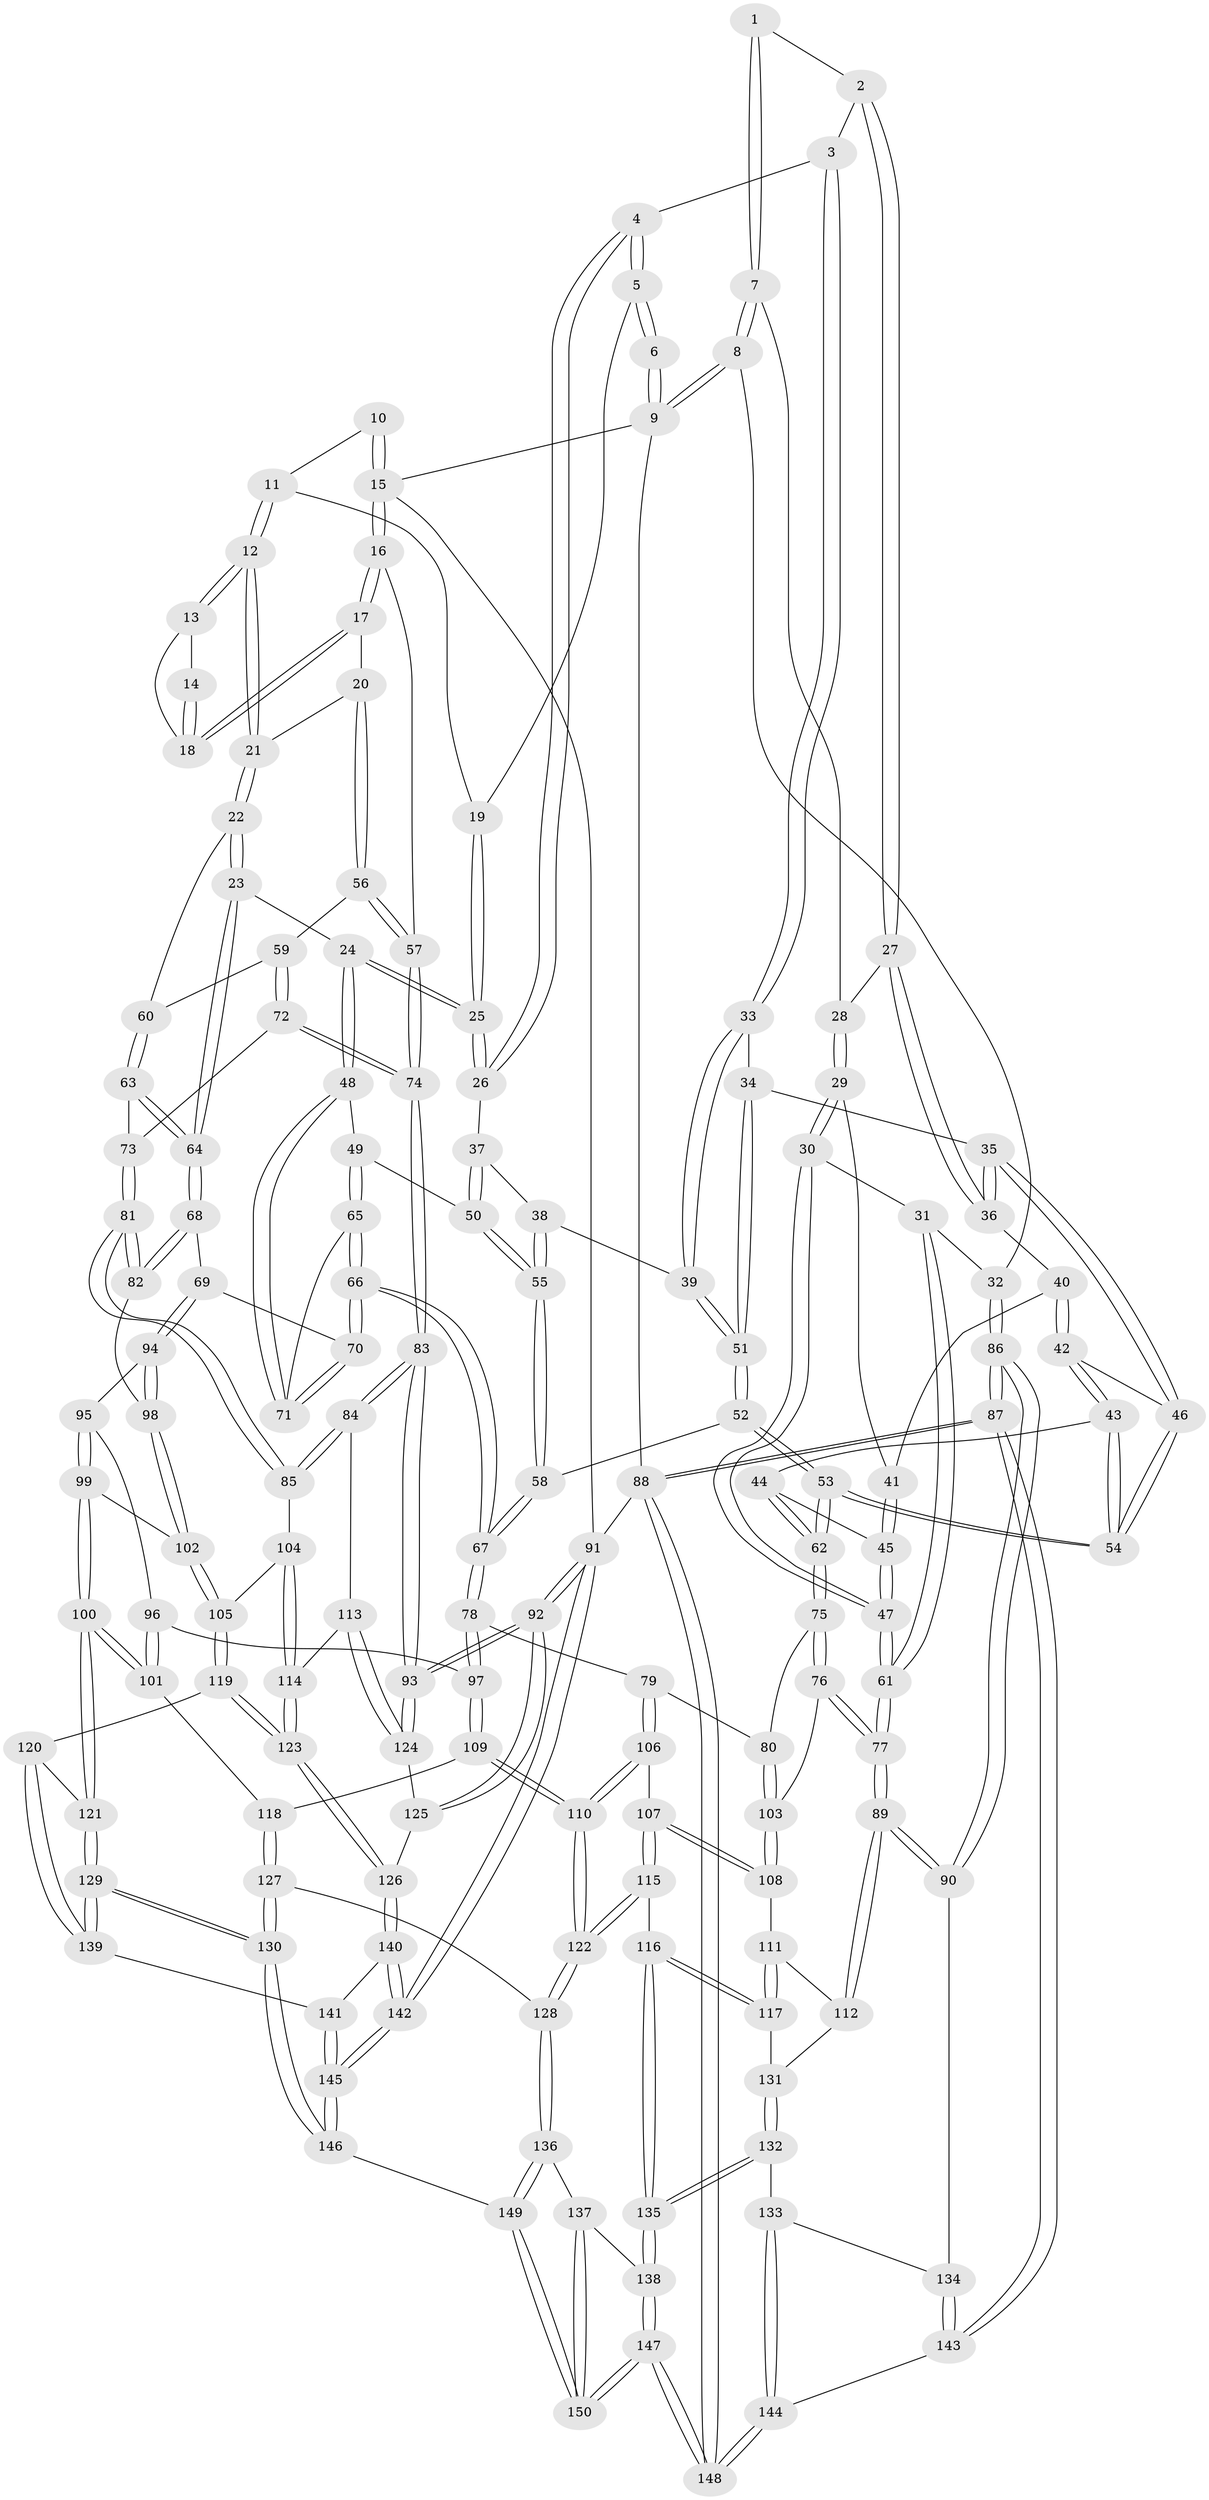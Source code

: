 // Generated by graph-tools (version 1.1) at 2025/27/03/09/25 03:27:06]
// undirected, 150 vertices, 372 edges
graph export_dot {
graph [start="1"]
  node [color=gray90,style=filled];
  1 [pos="+0.16474050284507763+0"];
  2 [pos="+0.21930075561662254+0.10588070681778985"];
  3 [pos="+0.3328670517034416+0.0632191561016348"];
  4 [pos="+0.39381992007883987+0"];
  5 [pos="+0.45407195653167554+0"];
  6 [pos="+0.14870661374618044+0"];
  7 [pos="+0.12494427539411378+0.1147689193357609"];
  8 [pos="+0+0"];
  9 [pos="+0+0"];
  10 [pos="+0.921449500120798+0"];
  11 [pos="+0.6224380350224105+0"];
  12 [pos="+0.7693344271034587+0.11998491999855015"];
  13 [pos="+0.8066817671510128+0.06461255661364156"];
  14 [pos="+0.894684071366203+0"];
  15 [pos="+1+0"];
  16 [pos="+1+0"];
  17 [pos="+0.904595468556427+0.10381474408398395"];
  18 [pos="+0.9031015356458951+0.0983894461561818"];
  19 [pos="+0.4851117880030101+0"];
  20 [pos="+0.9065817457688092+0.19897115097719154"];
  21 [pos="+0.7528601099454689+0.19027014785586002"];
  22 [pos="+0.7296937815785013+0.2025434496039232"];
  23 [pos="+0.6869216539645193+0.2148520791488022"];
  24 [pos="+0.6630206967153136+0.21178709670799467"];
  25 [pos="+0.6593286549032834+0.20822801575683747"];
  26 [pos="+0.46995340713361644+0.21084534585448422"];
  27 [pos="+0.1766635582157408+0.1296804021736267"];
  28 [pos="+0.1273656202689364+0.11579297265017291"];
  29 [pos="+0.10000605160700816+0.2432365343946932"];
  30 [pos="+0.06883614593722844+0.26673709584256144"];
  31 [pos="+0+0.2340636988325745"];
  32 [pos="+0+0.10047957662106836"];
  33 [pos="+0.33065430428477094+0.11947901826708716"];
  34 [pos="+0.30582493395324856+0.23791740801396646"];
  35 [pos="+0.30351973487832207+0.24003901569036876"];
  36 [pos="+0.18421246482010145+0.1813174306280765"];
  37 [pos="+0.45294406384092484+0.23712980242680673"];
  38 [pos="+0.4289387062966822+0.25292863653187453"];
  39 [pos="+0.42483840298277503+0.2554210527176368"];
  40 [pos="+0.17964406209547287+0.2008865760727005"];
  41 [pos="+0.14965706770230833+0.22413690038126502"];
  42 [pos="+0.20177793596286372+0.2645195571750536"];
  43 [pos="+0.19515899023850714+0.2818190740354883"];
  44 [pos="+0.16012886716691657+0.31133487914789315"];
  45 [pos="+0.14803404525532543+0.3154601930357641"];
  46 [pos="+0.2973481350614265+0.25216232509731473"];
  47 [pos="+0.12341815780585717+0.32891139302634365"];
  48 [pos="+0.647654987665258+0.234877441047671"];
  49 [pos="+0.5366899797190845+0.3151598436526425"];
  50 [pos="+0.5233634848206427+0.3165061514943544"];
  51 [pos="+0.41375299134880034+0.26698278691216387"];
  52 [pos="+0.4050518909341398+0.371259387451644"];
  53 [pos="+0.29987896177759016+0.3971860367479012"];
  54 [pos="+0.2915686669216826+0.3544788181173874"];
  55 [pos="+0.49930421178225604+0.33464354437973826"];
  56 [pos="+0.9464961631967447+0.22297310436932197"];
  57 [pos="+1+0.2219029404316594"];
  58 [pos="+0.4376413931603325+0.38675870235730664"];
  59 [pos="+0.911886825566842+0.29835752019703204"];
  60 [pos="+0.8243377894339129+0.33082540458633475"];
  61 [pos="+0.10572970443077692+0.4585896337465633"];
  62 [pos="+0.2988380363536884+0.39850918399045765"];
  63 [pos="+0.8095792599583801+0.39289796498625174"];
  64 [pos="+0.7490571690421496+0.41062154449683985"];
  65 [pos="+0.5595915890684735+0.388971823666993"];
  66 [pos="+0.5312227282790939+0.4775101311021828"];
  67 [pos="+0.5115572012066472+0.48798020726942426"];
  68 [pos="+0.7302936400588333+0.444543293433743"];
  69 [pos="+0.6682992429561752+0.4641940431331198"];
  70 [pos="+0.6616979169206548+0.462162743820656"];
  71 [pos="+0.6259854049322399+0.35139748361533873"];
  72 [pos="+0.9048687240491021+0.4052781586900134"];
  73 [pos="+0.8822474359876992+0.41346087165159473"];
  74 [pos="+1+0.5283650295844905"];
  75 [pos="+0.2764251098555079+0.439828261485488"];
  76 [pos="+0.19175807531295472+0.5088937164387143"];
  77 [pos="+0.10305678910483043+0.5410790030898741"];
  78 [pos="+0.49632124205747713+0.5306265197211171"];
  79 [pos="+0.4452516550738351+0.5431171717795126"];
  80 [pos="+0.4303678653708829+0.5433199426750468"];
  81 [pos="+0.8382223359095372+0.5449675248121285"];
  82 [pos="+0.8140469630485032+0.5431875672830759"];
  83 [pos="+1+0.5570413163029061"];
  84 [pos="+0.9361383153507392+0.5815618935671554"];
  85 [pos="+0.8687801039233025+0.5634203086648084"];
  86 [pos="+0+0.6237230369273109"];
  87 [pos="+0+1"];
  88 [pos="+0+1"];
  89 [pos="+0.0776062476215067+0.5653120931378739"];
  90 [pos="+0+0.6236020146745026"];
  91 [pos="+1+1"];
  92 [pos="+1+1"];
  93 [pos="+1+0.7969239841206457"];
  94 [pos="+0.6720316421503748+0.556777694435074"];
  95 [pos="+0.6679853450272538+0.5698005642074838"];
  96 [pos="+0.6394792788551512+0.5794479477603323"];
  97 [pos="+0.5219724863292964+0.5806061185820098"];
  98 [pos="+0.7958478986466218+0.5602329574941569"];
  99 [pos="+0.6792058795112342+0.5902785599880828"];
  100 [pos="+0.6407479613475332+0.7012391178276682"];
  101 [pos="+0.6146251892329825+0.6947511490366552"];
  102 [pos="+0.7499213539032457+0.6331902318716562"];
  103 [pos="+0.3427106638142418+0.5985964816910185"];
  104 [pos="+0.835995151044437+0.6385623348556391"];
  105 [pos="+0.7505706174149375+0.6530773951324106"];
  106 [pos="+0.4045824916224812+0.6653234644098891"];
  107 [pos="+0.36059906436964834+0.6406579163595031"];
  108 [pos="+0.34323905261629994+0.6143770630678584"];
  109 [pos="+0.5302076042138598+0.6500621851343863"];
  110 [pos="+0.4368358755897814+0.7192902899448936"];
  111 [pos="+0.3072248462066585+0.6507879554750694"];
  112 [pos="+0.08416087405968702+0.5715430004855242"];
  113 [pos="+0.8835019625429945+0.6838317943948176"];
  114 [pos="+0.836940517501491+0.7013784072530159"];
  115 [pos="+0.324427428556632+0.7329811141008892"];
  116 [pos="+0.3014842112236648+0.7363932237438423"];
  117 [pos="+0.29545333135484203+0.7284133273729314"];
  118 [pos="+0.582667611663249+0.6922074336037037"];
  119 [pos="+0.7411568767634317+0.72641560511717"];
  120 [pos="+0.7078326782924833+0.7253367139088429"];
  121 [pos="+0.6698102250936984+0.7186188543735709"];
  122 [pos="+0.425577871510447+0.7458737360726782"];
  123 [pos="+0.7784081129369388+0.7572901520490485"];
  124 [pos="+0.9303605319711142+0.7326942931460125"];
  125 [pos="+0.854963425524855+0.7693318286337472"];
  126 [pos="+0.7832478228386591+0.7684510716885536"];
  127 [pos="+0.5262431602255416+0.8624535276055608"];
  128 [pos="+0.459489056522432+0.8562966652591653"];
  129 [pos="+0.5869032664806731+0.871908871469177"];
  130 [pos="+0.5569582024176504+0.8793554944039121"];
  131 [pos="+0.13818562559706923+0.6316658523709481"];
  132 [pos="+0.22474064022733337+0.8544078725795656"];
  133 [pos="+0.16392368656161246+0.8601679819196529"];
  134 [pos="+0+0.744850674078785"];
  135 [pos="+0.25179434280285967+0.8625140063431453"];
  136 [pos="+0.4493587655087597+0.8642714882627922"];
  137 [pos="+0.4156389673463643+0.8786632662795065"];
  138 [pos="+0.2677554355071944+0.8818584645548667"];
  139 [pos="+0.6399258415887195+0.8751676780277353"];
  140 [pos="+0.7830479322843682+0.8027435374818592"];
  141 [pos="+0.6913878543285427+0.8874600244854859"];
  142 [pos="+1+1"];
  143 [pos="+0.06928948703335862+0.9231311056512189"];
  144 [pos="+0.10978663515527903+0.9277077771799891"];
  145 [pos="+0.8543346406762886+1"];
  146 [pos="+0.6155784888572318+1"];
  147 [pos="+0.22728536684497347+1"];
  148 [pos="+0.20141898305947567+1"];
  149 [pos="+0.4887165933668906+1"];
  150 [pos="+0.3285786820397889+1"];
  1 -- 2;
  1 -- 7;
  1 -- 7;
  2 -- 3;
  2 -- 27;
  2 -- 27;
  3 -- 4;
  3 -- 33;
  3 -- 33;
  4 -- 5;
  4 -- 5;
  4 -- 26;
  4 -- 26;
  5 -- 6;
  5 -- 6;
  5 -- 19;
  6 -- 9;
  6 -- 9;
  7 -- 8;
  7 -- 8;
  7 -- 28;
  8 -- 9;
  8 -- 9;
  8 -- 32;
  9 -- 15;
  9 -- 88;
  10 -- 11;
  10 -- 15;
  10 -- 15;
  11 -- 12;
  11 -- 12;
  11 -- 19;
  12 -- 13;
  12 -- 13;
  12 -- 21;
  12 -- 21;
  13 -- 14;
  13 -- 18;
  14 -- 18;
  14 -- 18;
  15 -- 16;
  15 -- 16;
  15 -- 91;
  16 -- 17;
  16 -- 17;
  16 -- 57;
  17 -- 18;
  17 -- 18;
  17 -- 20;
  19 -- 25;
  19 -- 25;
  20 -- 21;
  20 -- 56;
  20 -- 56;
  21 -- 22;
  21 -- 22;
  22 -- 23;
  22 -- 23;
  22 -- 60;
  23 -- 24;
  23 -- 64;
  23 -- 64;
  24 -- 25;
  24 -- 25;
  24 -- 48;
  24 -- 48;
  25 -- 26;
  25 -- 26;
  26 -- 37;
  27 -- 28;
  27 -- 36;
  27 -- 36;
  28 -- 29;
  28 -- 29;
  29 -- 30;
  29 -- 30;
  29 -- 41;
  30 -- 31;
  30 -- 47;
  30 -- 47;
  31 -- 32;
  31 -- 61;
  31 -- 61;
  32 -- 86;
  32 -- 86;
  33 -- 34;
  33 -- 39;
  33 -- 39;
  34 -- 35;
  34 -- 51;
  34 -- 51;
  35 -- 36;
  35 -- 36;
  35 -- 46;
  35 -- 46;
  36 -- 40;
  37 -- 38;
  37 -- 50;
  37 -- 50;
  38 -- 39;
  38 -- 55;
  38 -- 55;
  39 -- 51;
  39 -- 51;
  40 -- 41;
  40 -- 42;
  40 -- 42;
  41 -- 45;
  41 -- 45;
  42 -- 43;
  42 -- 43;
  42 -- 46;
  43 -- 44;
  43 -- 54;
  43 -- 54;
  44 -- 45;
  44 -- 62;
  44 -- 62;
  45 -- 47;
  45 -- 47;
  46 -- 54;
  46 -- 54;
  47 -- 61;
  47 -- 61;
  48 -- 49;
  48 -- 71;
  48 -- 71;
  49 -- 50;
  49 -- 65;
  49 -- 65;
  50 -- 55;
  50 -- 55;
  51 -- 52;
  51 -- 52;
  52 -- 53;
  52 -- 53;
  52 -- 58;
  53 -- 54;
  53 -- 54;
  53 -- 62;
  53 -- 62;
  55 -- 58;
  55 -- 58;
  56 -- 57;
  56 -- 57;
  56 -- 59;
  57 -- 74;
  57 -- 74;
  58 -- 67;
  58 -- 67;
  59 -- 60;
  59 -- 72;
  59 -- 72;
  60 -- 63;
  60 -- 63;
  61 -- 77;
  61 -- 77;
  62 -- 75;
  62 -- 75;
  63 -- 64;
  63 -- 64;
  63 -- 73;
  64 -- 68;
  64 -- 68;
  65 -- 66;
  65 -- 66;
  65 -- 71;
  66 -- 67;
  66 -- 67;
  66 -- 70;
  66 -- 70;
  67 -- 78;
  67 -- 78;
  68 -- 69;
  68 -- 82;
  68 -- 82;
  69 -- 70;
  69 -- 94;
  69 -- 94;
  70 -- 71;
  70 -- 71;
  72 -- 73;
  72 -- 74;
  72 -- 74;
  73 -- 81;
  73 -- 81;
  74 -- 83;
  74 -- 83;
  75 -- 76;
  75 -- 76;
  75 -- 80;
  76 -- 77;
  76 -- 77;
  76 -- 103;
  77 -- 89;
  77 -- 89;
  78 -- 79;
  78 -- 97;
  78 -- 97;
  79 -- 80;
  79 -- 106;
  79 -- 106;
  80 -- 103;
  80 -- 103;
  81 -- 82;
  81 -- 82;
  81 -- 85;
  81 -- 85;
  82 -- 98;
  83 -- 84;
  83 -- 84;
  83 -- 93;
  83 -- 93;
  84 -- 85;
  84 -- 85;
  84 -- 113;
  85 -- 104;
  86 -- 87;
  86 -- 87;
  86 -- 90;
  86 -- 90;
  87 -- 88;
  87 -- 88;
  87 -- 143;
  87 -- 143;
  88 -- 148;
  88 -- 148;
  88 -- 91;
  89 -- 90;
  89 -- 90;
  89 -- 112;
  89 -- 112;
  90 -- 134;
  91 -- 92;
  91 -- 92;
  91 -- 142;
  91 -- 142;
  92 -- 93;
  92 -- 93;
  92 -- 125;
  92 -- 125;
  93 -- 124;
  93 -- 124;
  94 -- 95;
  94 -- 98;
  94 -- 98;
  95 -- 96;
  95 -- 99;
  95 -- 99;
  96 -- 97;
  96 -- 101;
  96 -- 101;
  97 -- 109;
  97 -- 109;
  98 -- 102;
  98 -- 102;
  99 -- 100;
  99 -- 100;
  99 -- 102;
  100 -- 101;
  100 -- 101;
  100 -- 121;
  100 -- 121;
  101 -- 118;
  102 -- 105;
  102 -- 105;
  103 -- 108;
  103 -- 108;
  104 -- 105;
  104 -- 114;
  104 -- 114;
  105 -- 119;
  105 -- 119;
  106 -- 107;
  106 -- 110;
  106 -- 110;
  107 -- 108;
  107 -- 108;
  107 -- 115;
  107 -- 115;
  108 -- 111;
  109 -- 110;
  109 -- 110;
  109 -- 118;
  110 -- 122;
  110 -- 122;
  111 -- 112;
  111 -- 117;
  111 -- 117;
  112 -- 131;
  113 -- 114;
  113 -- 124;
  113 -- 124;
  114 -- 123;
  114 -- 123;
  115 -- 116;
  115 -- 122;
  115 -- 122;
  116 -- 117;
  116 -- 117;
  116 -- 135;
  116 -- 135;
  117 -- 131;
  118 -- 127;
  118 -- 127;
  119 -- 120;
  119 -- 123;
  119 -- 123;
  120 -- 121;
  120 -- 139;
  120 -- 139;
  121 -- 129;
  121 -- 129;
  122 -- 128;
  122 -- 128;
  123 -- 126;
  123 -- 126;
  124 -- 125;
  125 -- 126;
  126 -- 140;
  126 -- 140;
  127 -- 128;
  127 -- 130;
  127 -- 130;
  128 -- 136;
  128 -- 136;
  129 -- 130;
  129 -- 130;
  129 -- 139;
  129 -- 139;
  130 -- 146;
  130 -- 146;
  131 -- 132;
  131 -- 132;
  132 -- 133;
  132 -- 135;
  132 -- 135;
  133 -- 134;
  133 -- 144;
  133 -- 144;
  134 -- 143;
  134 -- 143;
  135 -- 138;
  135 -- 138;
  136 -- 137;
  136 -- 149;
  136 -- 149;
  137 -- 138;
  137 -- 150;
  137 -- 150;
  138 -- 147;
  138 -- 147;
  139 -- 141;
  140 -- 141;
  140 -- 142;
  140 -- 142;
  141 -- 145;
  141 -- 145;
  142 -- 145;
  142 -- 145;
  143 -- 144;
  144 -- 148;
  144 -- 148;
  145 -- 146;
  145 -- 146;
  146 -- 149;
  147 -- 148;
  147 -- 148;
  147 -- 150;
  147 -- 150;
  149 -- 150;
  149 -- 150;
}
